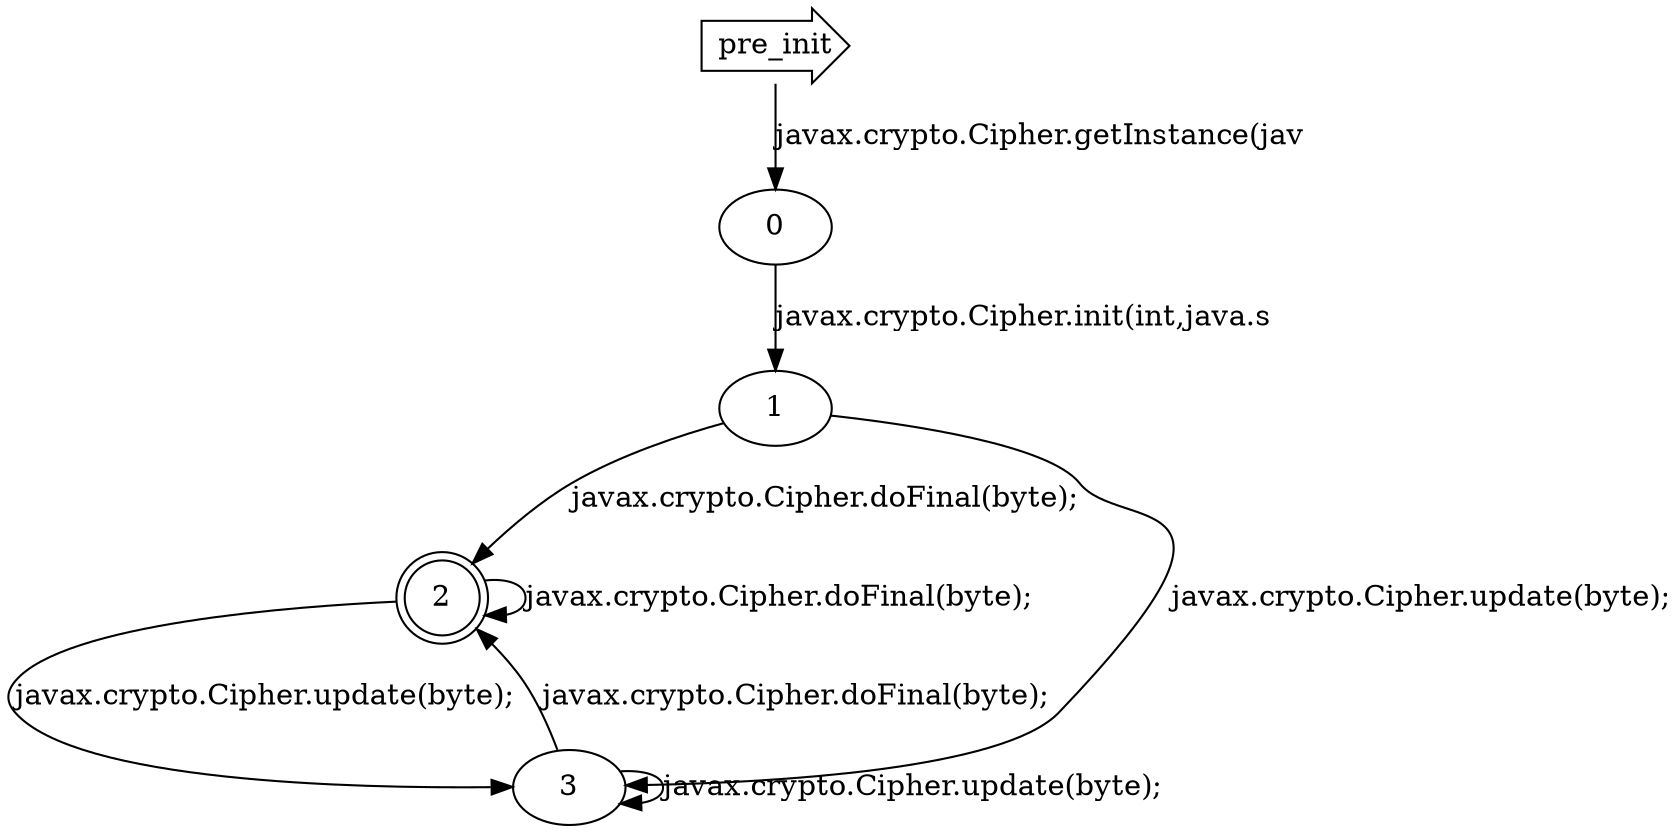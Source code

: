 digraph F { 
pre_init[shape = rarrow]
2[shape = doublecircle]
pre_init -> 0 [label="javax.crypto.Cipher.getInstance(jav"];
0 -> 1 [label="javax.crypto.Cipher.init(int,java.s"];
1 -> 2 [label="javax.crypto.Cipher.doFinal(byte);"];
1 -> 3 [label="javax.crypto.Cipher.update(byte);"];
3 -> 3 [label="javax.crypto.Cipher.update(byte);"];
3 -> 2 [label="javax.crypto.Cipher.doFinal(byte);"];
2 -> 2 [label="javax.crypto.Cipher.doFinal(byte);"];
2 -> 3 [label="javax.crypto.Cipher.update(byte);"];
}